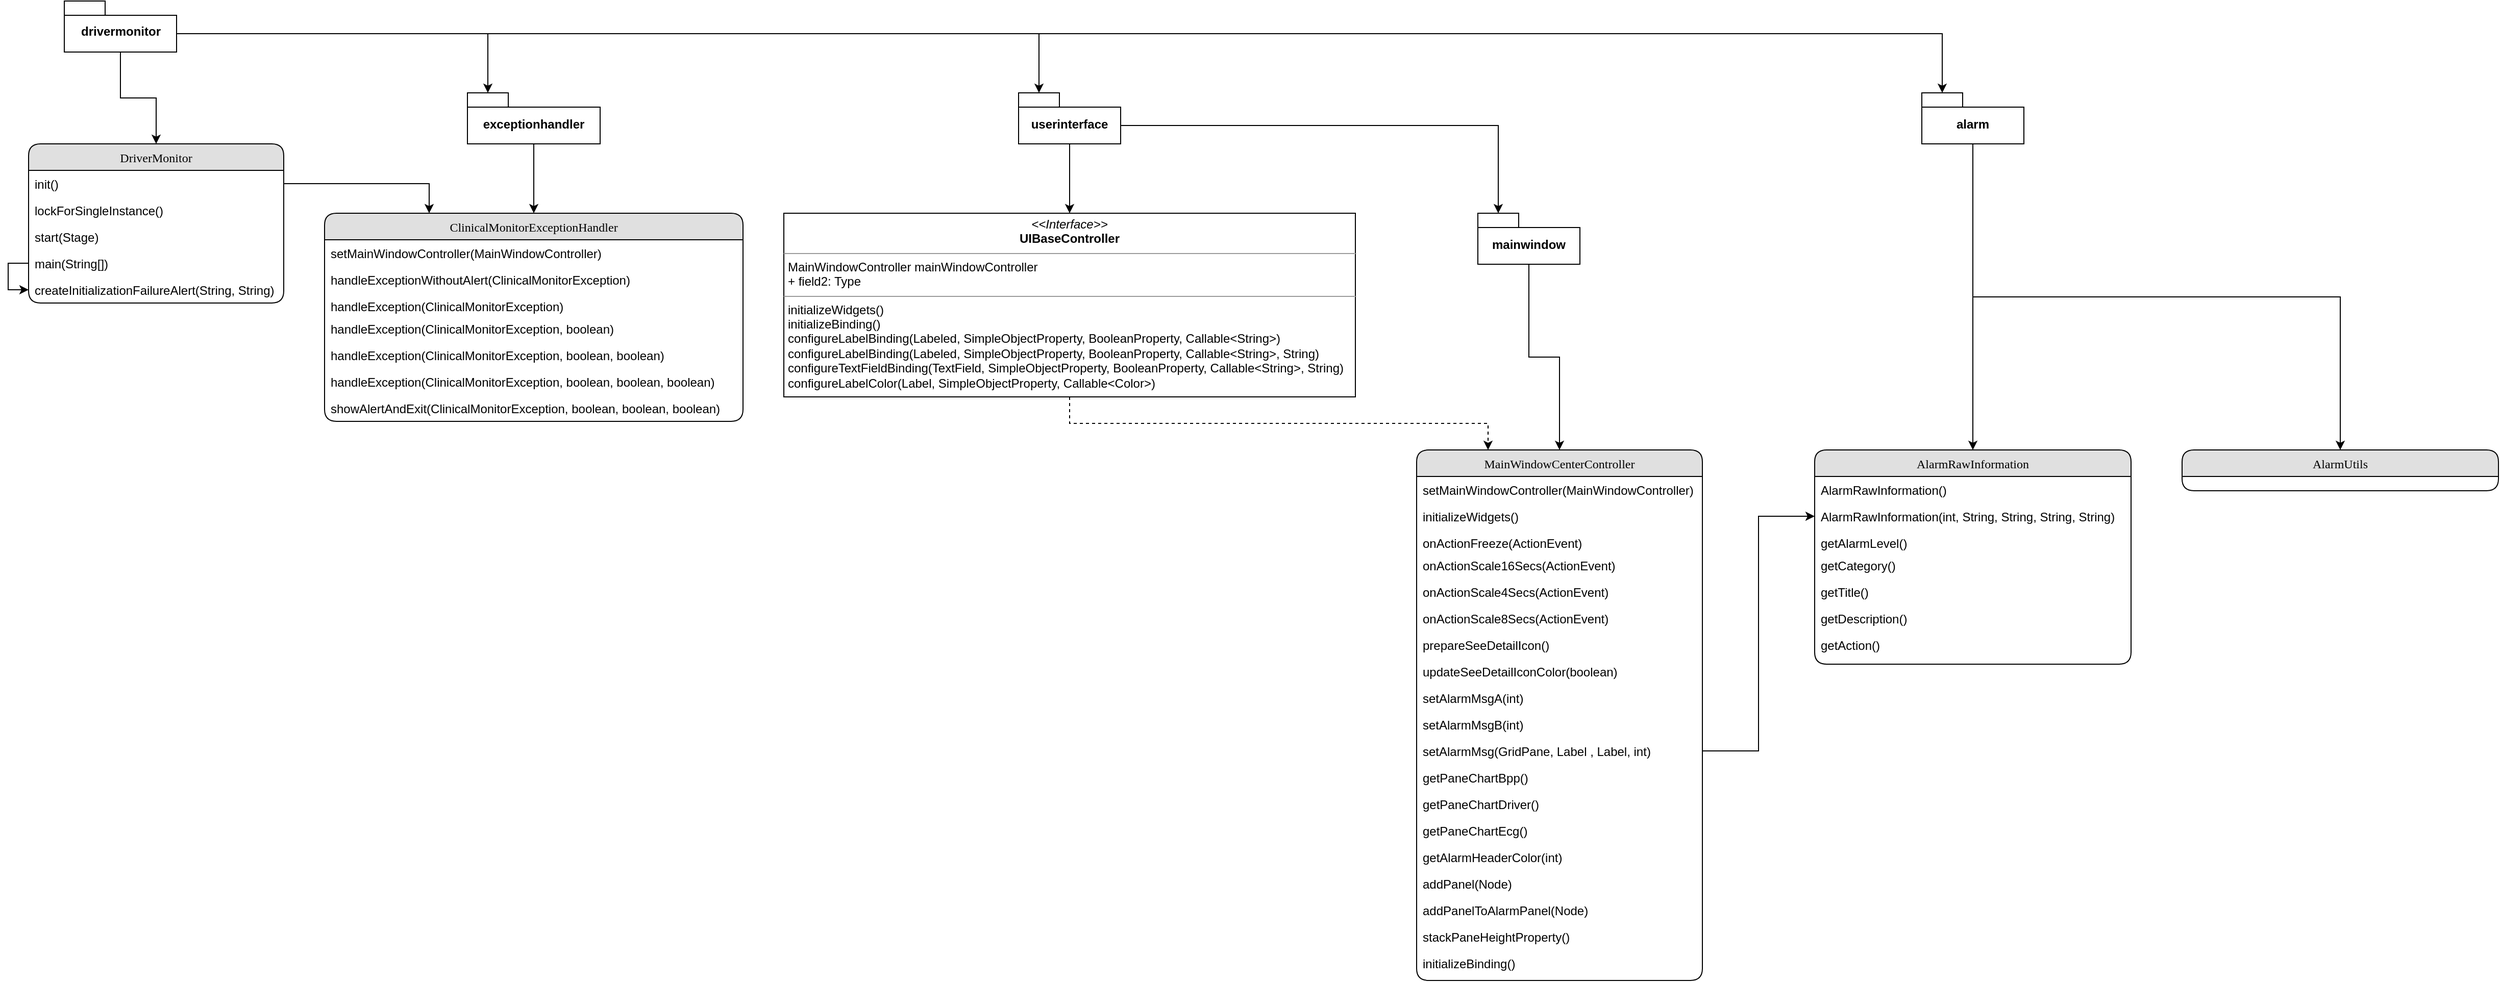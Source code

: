 <mxfile version="16.5.3" type="github">
  <diagram name="Page-1" id="b520641d-4fe3-3701-9064-5fc419738815">
    <mxGraphModel dx="1422" dy="762" grid="1" gridSize="10" guides="1" tooltips="1" connect="1" arrows="1" fold="1" page="1" pageScale="1" pageWidth="1100" pageHeight="850" background="none" math="0" shadow="0">
      <root>
        <mxCell id="0" />
        <mxCell id="1" parent="0" />
        <mxCell id="FI19ddVrxheyFL2yLddo-24" style="edgeStyle=orthogonalEdgeStyle;rounded=0;orthogonalLoop=1;jettySize=auto;html=1;exitX=0.5;exitY=1;exitDx=0;exitDy=0;exitPerimeter=0;entryX=0.5;entryY=0;entryDx=0;entryDy=0;" edge="1" parent="1" source="FI19ddVrxheyFL2yLddo-5" target="FI19ddVrxheyFL2yLddo-17">
          <mxGeometry relative="1" as="geometry" />
        </mxCell>
        <mxCell id="FI19ddVrxheyFL2yLddo-27" style="edgeStyle=orthogonalEdgeStyle;rounded=0;orthogonalLoop=1;jettySize=auto;html=1;exitX=0;exitY=0;exitDx=110;exitDy=32;exitPerimeter=0;entryX=0;entryY=0;entryDx=20;entryDy=0;entryPerimeter=0;" edge="1" parent="1" source="FI19ddVrxheyFL2yLddo-5" target="FI19ddVrxheyFL2yLddo-26">
          <mxGeometry relative="1" as="geometry" />
        </mxCell>
        <mxCell id="FI19ddVrxheyFL2yLddo-45" style="edgeStyle=orthogonalEdgeStyle;rounded=0;orthogonalLoop=1;jettySize=auto;html=1;exitX=0;exitY=0;exitDx=110;exitDy=32;exitPerimeter=0;entryX=0;entryY=0;entryDx=20;entryDy=0;entryPerimeter=0;fontColor=default;" edge="1" parent="1" source="FI19ddVrxheyFL2yLddo-5" target="FI19ddVrxheyFL2yLddo-38">
          <mxGeometry relative="1" as="geometry" />
        </mxCell>
        <mxCell id="FI19ddVrxheyFL2yLddo-99" style="edgeStyle=orthogonalEdgeStyle;rounded=0;orthogonalLoop=1;jettySize=auto;html=1;exitX=0;exitY=0;exitDx=110;exitDy=32;exitPerimeter=0;entryX=0;entryY=0;entryDx=20;entryDy=0;entryPerimeter=0;fontColor=default;" edge="1" parent="1" source="FI19ddVrxheyFL2yLddo-5" target="FI19ddVrxheyFL2yLddo-98">
          <mxGeometry relative="1" as="geometry" />
        </mxCell>
        <mxCell id="FI19ddVrxheyFL2yLddo-5" value="drivermonitor" style="shape=folder;fontStyle=1;spacingTop=10;tabWidth=40;tabHeight=14;tabPosition=left;html=1;" vertex="1" parent="1">
          <mxGeometry x="105" y="20" width="110" height="50" as="geometry" />
        </mxCell>
        <mxCell id="FI19ddVrxheyFL2yLddo-17" value="DriverMonitor" style="swimlane;fontStyle=0;childLayout=stackLayout;horizontal=1;startSize=26;fillColor=#e0e0e0;horizontalStack=0;resizeParent=1;resizeLast=0;collapsible=1;marginBottom=0;swimlaneFillColor=#ffffff;align=center;rounded=1;shadow=0;comic=0;labelBackgroundColor=none;strokeWidth=1;fontFamily=Verdana;fontSize=12" vertex="1" parent="1">
          <mxGeometry x="70" y="160" width="250" height="156" as="geometry">
            <mxRectangle x="30" y="120" width="130" height="50" as="alternateBounds" />
          </mxGeometry>
        </mxCell>
        <mxCell id="FI19ddVrxheyFL2yLddo-18" value="init()" style="text;html=1;strokeColor=none;fillColor=none;spacingLeft=4;spacingRight=4;whiteSpace=wrap;overflow=hidden;rotatable=0;points=[[0,0.5],[1,0.5]];portConstraint=eastwest;" vertex="1" parent="FI19ddVrxheyFL2yLddo-17">
          <mxGeometry y="26" width="250" height="26" as="geometry" />
        </mxCell>
        <mxCell id="FI19ddVrxheyFL2yLddo-19" value="lockForSingleInstance()" style="text;html=1;strokeColor=none;fillColor=none;spacingLeft=4;spacingRight=4;whiteSpace=wrap;overflow=hidden;rotatable=0;points=[[0,0.5],[1,0.5]];portConstraint=eastwest;" vertex="1" parent="FI19ddVrxheyFL2yLddo-17">
          <mxGeometry y="52" width="250" height="26" as="geometry" />
        </mxCell>
        <mxCell id="FI19ddVrxheyFL2yLddo-20" value="start(Stage)" style="text;html=1;strokeColor=none;fillColor=none;spacingLeft=4;spacingRight=4;whiteSpace=wrap;overflow=hidden;rotatable=0;points=[[0,0.5],[1,0.5]];portConstraint=eastwest;" vertex="1" parent="FI19ddVrxheyFL2yLddo-17">
          <mxGeometry y="78" width="250" height="26" as="geometry" />
        </mxCell>
        <mxCell id="FI19ddVrxheyFL2yLddo-25" style="edgeStyle=orthogonalEdgeStyle;rounded=0;orthogonalLoop=1;jettySize=auto;html=1;exitX=0;exitY=0.5;exitDx=0;exitDy=0;entryX=0;entryY=0.5;entryDx=0;entryDy=0;" edge="1" parent="FI19ddVrxheyFL2yLddo-17" source="FI19ddVrxheyFL2yLddo-22" target="FI19ddVrxheyFL2yLddo-23">
          <mxGeometry relative="1" as="geometry">
            <Array as="points">
              <mxPoint x="-20" y="117" />
              <mxPoint x="-20" y="143" />
            </Array>
          </mxGeometry>
        </mxCell>
        <mxCell id="FI19ddVrxheyFL2yLddo-22" value="main(String[])" style="text;html=1;strokeColor=none;fillColor=none;spacingLeft=4;spacingRight=4;whiteSpace=wrap;overflow=hidden;rotatable=0;points=[[0,0.5],[1,0.5]];portConstraint=eastwest;" vertex="1" parent="FI19ddVrxheyFL2yLddo-17">
          <mxGeometry y="104" width="250" height="26" as="geometry" />
        </mxCell>
        <mxCell id="FI19ddVrxheyFL2yLddo-23" value="createInitializationFailureAlert(String,&amp;nbsp;String)" style="text;html=1;strokeColor=none;fillColor=none;spacingLeft=4;spacingRight=4;whiteSpace=wrap;overflow=hidden;rotatable=0;points=[[0,0.5],[1,0.5]];portConstraint=eastwest;" vertex="1" parent="FI19ddVrxheyFL2yLddo-17">
          <mxGeometry y="130" width="250" height="26" as="geometry" />
        </mxCell>
        <mxCell id="FI19ddVrxheyFL2yLddo-36" style="edgeStyle=orthogonalEdgeStyle;rounded=0;orthogonalLoop=1;jettySize=auto;html=1;exitX=0.5;exitY=1;exitDx=0;exitDy=0;exitPerimeter=0;fontColor=default;" edge="1" parent="1" source="FI19ddVrxheyFL2yLddo-26" target="FI19ddVrxheyFL2yLddo-28">
          <mxGeometry relative="1" as="geometry" />
        </mxCell>
        <mxCell id="FI19ddVrxheyFL2yLddo-26" value="exceptionhandler" style="shape=folder;fontStyle=1;spacingTop=10;tabWidth=40;tabHeight=14;tabPosition=left;strokeColor=default;fillColor=default;fontColor=default;" vertex="1" parent="1">
          <mxGeometry x="500" y="110" width="130" height="50" as="geometry" />
        </mxCell>
        <mxCell id="FI19ddVrxheyFL2yLddo-28" value="ClinicalMonitorExceptionHandler" style="swimlane;fontStyle=0;childLayout=stackLayout;horizontal=1;startSize=26;fillColor=#e0e0e0;horizontalStack=0;resizeParent=1;resizeLast=0;collapsible=1;marginBottom=0;swimlaneFillColor=#ffffff;align=center;rounded=1;shadow=0;comic=0;labelBackgroundColor=none;strokeWidth=1;fontFamily=Verdana;fontSize=12" vertex="1" parent="1">
          <mxGeometry x="360" y="228" width="410" height="204" as="geometry">
            <mxRectangle x="30" y="120" width="130" height="50" as="alternateBounds" />
          </mxGeometry>
        </mxCell>
        <mxCell id="FI19ddVrxheyFL2yLddo-29" value="setMainWindowController(MainWindowController)" style="text;html=1;strokeColor=none;fillColor=none;spacingLeft=4;spacingRight=4;whiteSpace=wrap;overflow=hidden;rotatable=0;points=[[0,0.5],[1,0.5]];portConstraint=eastwest;" vertex="1" parent="FI19ddVrxheyFL2yLddo-28">
          <mxGeometry y="26" width="410" height="26" as="geometry" />
        </mxCell>
        <mxCell id="FI19ddVrxheyFL2yLddo-30" value="handleExceptionWithoutAlert(ClinicalMonitorException)" style="text;html=1;strokeColor=none;fillColor=none;spacingLeft=4;spacingRight=4;whiteSpace=wrap;overflow=hidden;rotatable=0;points=[[0,0.5],[1,0.5]];portConstraint=eastwest;" vertex="1" parent="FI19ddVrxheyFL2yLddo-28">
          <mxGeometry y="52" width="410" height="26" as="geometry" />
        </mxCell>
        <mxCell id="FI19ddVrxheyFL2yLddo-31" value="handleException(ClinicalMonitorException)" style="text;html=1;strokeColor=none;fillColor=none;spacingLeft=4;spacingRight=4;whiteSpace=wrap;overflow=hidden;rotatable=0;points=[[0,0.5],[1,0.5]];portConstraint=eastwest;" vertex="1" parent="FI19ddVrxheyFL2yLddo-28">
          <mxGeometry y="78" width="410" height="22" as="geometry" />
        </mxCell>
        <mxCell id="FI19ddVrxheyFL2yLddo-33" value="handleException(ClinicalMonitorException, boolean)" style="text;html=1;strokeColor=none;fillColor=none;spacingLeft=4;spacingRight=4;whiteSpace=wrap;overflow=hidden;rotatable=0;points=[[0,0.5],[1,0.5]];portConstraint=eastwest;" vertex="1" parent="FI19ddVrxheyFL2yLddo-28">
          <mxGeometry y="100" width="410" height="26" as="geometry" />
        </mxCell>
        <mxCell id="FI19ddVrxheyFL2yLddo-95" value="handleException(ClinicalMonitorException, boolean, boolean)" style="text;html=1;strokeColor=none;fillColor=none;spacingLeft=4;spacingRight=4;whiteSpace=wrap;overflow=hidden;rotatable=0;points=[[0,0.5],[1,0.5]];portConstraint=eastwest;" vertex="1" parent="FI19ddVrxheyFL2yLddo-28">
          <mxGeometry y="126" width="410" height="26" as="geometry" />
        </mxCell>
        <mxCell id="FI19ddVrxheyFL2yLddo-96" value="handleException(ClinicalMonitorException, boolean, boolean, boolean)" style="text;html=1;strokeColor=none;fillColor=none;spacingLeft=4;spacingRight=4;whiteSpace=wrap;overflow=hidden;rotatable=0;points=[[0,0.5],[1,0.5]];portConstraint=eastwest;" vertex="1" parent="FI19ddVrxheyFL2yLddo-28">
          <mxGeometry y="152" width="410" height="26" as="geometry" />
        </mxCell>
        <mxCell id="FI19ddVrxheyFL2yLddo-97" value="showAlertAndExit(ClinicalMonitorException, boolean, boolean, boolean)" style="text;html=1;strokeColor=none;fillColor=none;spacingLeft=4;spacingRight=4;whiteSpace=wrap;overflow=hidden;rotatable=0;points=[[0,0.5],[1,0.5]];portConstraint=eastwest;" vertex="1" parent="FI19ddVrxheyFL2yLddo-28">
          <mxGeometry y="178" width="410" height="26" as="geometry" />
        </mxCell>
        <mxCell id="FI19ddVrxheyFL2yLddo-37" style="edgeStyle=orthogonalEdgeStyle;rounded=0;orthogonalLoop=1;jettySize=auto;html=1;exitX=1;exitY=0.5;exitDx=0;exitDy=0;entryX=0.25;entryY=0;entryDx=0;entryDy=0;fontColor=default;" edge="1" parent="1" source="FI19ddVrxheyFL2yLddo-18" target="FI19ddVrxheyFL2yLddo-28">
          <mxGeometry relative="1" as="geometry" />
        </mxCell>
        <mxCell id="FI19ddVrxheyFL2yLddo-46" style="edgeStyle=orthogonalEdgeStyle;rounded=0;orthogonalLoop=1;jettySize=auto;html=1;exitX=0;exitY=0;exitDx=100;exitDy=32;exitPerimeter=0;entryX=0;entryY=0;entryDx=20;entryDy=0;entryPerimeter=0;fontColor=default;" edge="1" parent="1" source="FI19ddVrxheyFL2yLddo-38" target="FI19ddVrxheyFL2yLddo-39">
          <mxGeometry relative="1" as="geometry" />
        </mxCell>
        <mxCell id="FI19ddVrxheyFL2yLddo-69" style="edgeStyle=orthogonalEdgeStyle;rounded=0;orthogonalLoop=1;jettySize=auto;html=1;exitX=0.5;exitY=1;exitDx=0;exitDy=0;exitPerimeter=0;entryX=0.5;entryY=0;entryDx=0;entryDy=0;fontColor=default;" edge="1" parent="1" source="FI19ddVrxheyFL2yLddo-38" target="FI19ddVrxheyFL2yLddo-68">
          <mxGeometry relative="1" as="geometry" />
        </mxCell>
        <mxCell id="FI19ddVrxheyFL2yLddo-38" value="userinterface" style="shape=folder;fontStyle=1;spacingTop=10;tabWidth=40;tabHeight=14;tabPosition=left;strokeColor=default;fillColor=default;fontColor=default;" vertex="1" parent="1">
          <mxGeometry x="1040" y="110" width="100" height="50" as="geometry" />
        </mxCell>
        <mxCell id="FI19ddVrxheyFL2yLddo-47" style="edgeStyle=orthogonalEdgeStyle;rounded=0;orthogonalLoop=1;jettySize=auto;html=1;exitX=0.5;exitY=1;exitDx=0;exitDy=0;exitPerimeter=0;entryX=0.5;entryY=0;entryDx=0;entryDy=0;fontColor=default;" edge="1" parent="1" source="FI19ddVrxheyFL2yLddo-39" target="FI19ddVrxheyFL2yLddo-40">
          <mxGeometry relative="1" as="geometry" />
        </mxCell>
        <mxCell id="FI19ddVrxheyFL2yLddo-39" value="mainwindow" style="shape=folder;fontStyle=1;spacingTop=10;tabWidth=40;tabHeight=14;tabPosition=left;strokeColor=default;fillColor=default;fontColor=default;" vertex="1" parent="1">
          <mxGeometry x="1490" y="228" width="100" height="50" as="geometry" />
        </mxCell>
        <mxCell id="FI19ddVrxheyFL2yLddo-40" value="MainWindowCenterController" style="swimlane;fontStyle=0;childLayout=stackLayout;horizontal=1;startSize=26;fillColor=#e0e0e0;horizontalStack=0;resizeParent=1;resizeLast=0;collapsible=1;marginBottom=0;swimlaneFillColor=#ffffff;align=center;rounded=1;shadow=0;comic=0;labelBackgroundColor=none;strokeWidth=1;fontFamily=Verdana;fontSize=12" vertex="1" parent="1">
          <mxGeometry x="1430" y="460" width="280" height="520" as="geometry">
            <mxRectangle x="30" y="120" width="130" height="50" as="alternateBounds" />
          </mxGeometry>
        </mxCell>
        <mxCell id="FI19ddVrxheyFL2yLddo-41" value="setMainWindowController(MainWindowController)" style="text;html=1;strokeColor=none;fillColor=none;spacingLeft=4;spacingRight=4;whiteSpace=wrap;overflow=hidden;rotatable=0;points=[[0,0.5],[1,0.5]];portConstraint=eastwest;" vertex="1" parent="FI19ddVrxheyFL2yLddo-40">
          <mxGeometry y="26" width="280" height="26" as="geometry" />
        </mxCell>
        <mxCell id="FI19ddVrxheyFL2yLddo-42" value="initializeWidgets()" style="text;html=1;strokeColor=none;fillColor=none;spacingLeft=4;spacingRight=4;whiteSpace=wrap;overflow=hidden;rotatable=0;points=[[0,0.5],[1,0.5]];portConstraint=eastwest;" vertex="1" parent="FI19ddVrxheyFL2yLddo-40">
          <mxGeometry y="52" width="280" height="26" as="geometry" />
        </mxCell>
        <mxCell id="FI19ddVrxheyFL2yLddo-43" value="onActionFreeze(ActionEvent)" style="text;html=1;strokeColor=none;fillColor=none;spacingLeft=4;spacingRight=4;whiteSpace=wrap;overflow=hidden;rotatable=0;points=[[0,0.5],[1,0.5]];portConstraint=eastwest;" vertex="1" parent="FI19ddVrxheyFL2yLddo-40">
          <mxGeometry y="78" width="280" height="22" as="geometry" />
        </mxCell>
        <mxCell id="FI19ddVrxheyFL2yLddo-44" value="onActionScale16Secs(ActionEvent)" style="text;html=1;strokeColor=none;fillColor=none;spacingLeft=4;spacingRight=4;whiteSpace=wrap;overflow=hidden;rotatable=0;points=[[0,0.5],[1,0.5]];portConstraint=eastwest;" vertex="1" parent="FI19ddVrxheyFL2yLddo-40">
          <mxGeometry y="100" width="280" height="26" as="geometry" />
        </mxCell>
        <mxCell id="FI19ddVrxheyFL2yLddo-48" value="onActionScale4Secs(ActionEvent)" style="text;html=1;strokeColor=none;fillColor=none;spacingLeft=4;spacingRight=4;whiteSpace=wrap;overflow=hidden;rotatable=0;points=[[0,0.5],[1,0.5]];portConstraint=eastwest;" vertex="1" parent="FI19ddVrxheyFL2yLddo-40">
          <mxGeometry y="126" width="280" height="26" as="geometry" />
        </mxCell>
        <mxCell id="FI19ddVrxheyFL2yLddo-49" value="onActionScale8Secs(ActionEvent)" style="text;html=1;strokeColor=none;fillColor=none;spacingLeft=4;spacingRight=4;whiteSpace=wrap;overflow=hidden;rotatable=0;points=[[0,0.5],[1,0.5]];portConstraint=eastwest;" vertex="1" parent="FI19ddVrxheyFL2yLddo-40">
          <mxGeometry y="152" width="280" height="26" as="geometry" />
        </mxCell>
        <mxCell id="FI19ddVrxheyFL2yLddo-50" value="prepareSeeDetailIcon()" style="text;html=1;strokeColor=none;fillColor=none;spacingLeft=4;spacingRight=4;whiteSpace=wrap;overflow=hidden;rotatable=0;points=[[0,0.5],[1,0.5]];portConstraint=eastwest;" vertex="1" parent="FI19ddVrxheyFL2yLddo-40">
          <mxGeometry y="178" width="280" height="26" as="geometry" />
        </mxCell>
        <mxCell id="FI19ddVrxheyFL2yLddo-51" value="updateSeeDetailIconColor(boolean)" style="text;html=1;strokeColor=none;fillColor=none;spacingLeft=4;spacingRight=4;whiteSpace=wrap;overflow=hidden;rotatable=0;points=[[0,0.5],[1,0.5]];portConstraint=eastwest;" vertex="1" parent="FI19ddVrxheyFL2yLddo-40">
          <mxGeometry y="204" width="280" height="26" as="geometry" />
        </mxCell>
        <mxCell id="FI19ddVrxheyFL2yLddo-52" value="setAlarmMsgA(int)" style="text;html=1;strokeColor=none;fillColor=none;spacingLeft=4;spacingRight=4;whiteSpace=wrap;overflow=hidden;rotatable=0;points=[[0,0.5],[1,0.5]];portConstraint=eastwest;" vertex="1" parent="FI19ddVrxheyFL2yLddo-40">
          <mxGeometry y="230" width="280" height="26" as="geometry" />
        </mxCell>
        <mxCell id="FI19ddVrxheyFL2yLddo-53" value="setAlarmMsgB(int)" style="text;html=1;strokeColor=none;fillColor=none;spacingLeft=4;spacingRight=4;whiteSpace=wrap;overflow=hidden;rotatable=0;points=[[0,0.5],[1,0.5]];portConstraint=eastwest;" vertex="1" parent="FI19ddVrxheyFL2yLddo-40">
          <mxGeometry y="256" width="280" height="26" as="geometry" />
        </mxCell>
        <mxCell id="FI19ddVrxheyFL2yLddo-54" value="setAlarmMsg(GridPane, Label , Label, int)" style="text;html=1;strokeColor=none;fillColor=none;spacingLeft=4;spacingRight=4;whiteSpace=wrap;overflow=hidden;rotatable=0;points=[[0,0.5],[1,0.5]];portConstraint=eastwest;" vertex="1" parent="FI19ddVrxheyFL2yLddo-40">
          <mxGeometry y="282" width="280" height="26" as="geometry" />
        </mxCell>
        <mxCell id="FI19ddVrxheyFL2yLddo-55" value="getPaneChartBpp()" style="text;html=1;strokeColor=none;fillColor=none;spacingLeft=4;spacingRight=4;whiteSpace=wrap;overflow=hidden;rotatable=0;points=[[0,0.5],[1,0.5]];portConstraint=eastwest;" vertex="1" parent="FI19ddVrxheyFL2yLddo-40">
          <mxGeometry y="308" width="280" height="26" as="geometry" />
        </mxCell>
        <mxCell id="FI19ddVrxheyFL2yLddo-56" value="getPaneChartDriver()" style="text;html=1;strokeColor=none;fillColor=none;spacingLeft=4;spacingRight=4;whiteSpace=wrap;overflow=hidden;rotatable=0;points=[[0,0.5],[1,0.5]];portConstraint=eastwest;" vertex="1" parent="FI19ddVrxheyFL2yLddo-40">
          <mxGeometry y="334" width="280" height="26" as="geometry" />
        </mxCell>
        <mxCell id="FI19ddVrxheyFL2yLddo-57" value="getPaneChartEcg()" style="text;html=1;strokeColor=none;fillColor=none;spacingLeft=4;spacingRight=4;whiteSpace=wrap;overflow=hidden;rotatable=0;points=[[0,0.5],[1,0.5]];portConstraint=eastwest;" vertex="1" parent="FI19ddVrxheyFL2yLddo-40">
          <mxGeometry y="360" width="280" height="26" as="geometry" />
        </mxCell>
        <mxCell id="FI19ddVrxheyFL2yLddo-58" value="getAlarmHeaderColor(int)" style="text;html=1;strokeColor=none;fillColor=none;spacingLeft=4;spacingRight=4;whiteSpace=wrap;overflow=hidden;rotatable=0;points=[[0,0.5],[1,0.5]];portConstraint=eastwest;" vertex="1" parent="FI19ddVrxheyFL2yLddo-40">
          <mxGeometry y="386" width="280" height="26" as="geometry" />
        </mxCell>
        <mxCell id="FI19ddVrxheyFL2yLddo-59" value="addPanel(Node)" style="text;html=1;strokeColor=none;fillColor=none;spacingLeft=4;spacingRight=4;whiteSpace=wrap;overflow=hidden;rotatable=0;points=[[0,0.5],[1,0.5]];portConstraint=eastwest;" vertex="1" parent="FI19ddVrxheyFL2yLddo-40">
          <mxGeometry y="412" width="280" height="26" as="geometry" />
        </mxCell>
        <mxCell id="FI19ddVrxheyFL2yLddo-60" value="addPanelToAlarmPanel(Node)" style="text;html=1;strokeColor=none;fillColor=none;spacingLeft=4;spacingRight=4;whiteSpace=wrap;overflow=hidden;rotatable=0;points=[[0,0.5],[1,0.5]];portConstraint=eastwest;" vertex="1" parent="FI19ddVrxheyFL2yLddo-40">
          <mxGeometry y="438" width="280" height="26" as="geometry" />
        </mxCell>
        <mxCell id="FI19ddVrxheyFL2yLddo-61" value="stackPaneHeightProperty()" style="text;html=1;strokeColor=none;fillColor=none;spacingLeft=4;spacingRight=4;whiteSpace=wrap;overflow=hidden;rotatable=0;points=[[0,0.5],[1,0.5]];portConstraint=eastwest;" vertex="1" parent="FI19ddVrxheyFL2yLddo-40">
          <mxGeometry y="464" width="280" height="26" as="geometry" />
        </mxCell>
        <mxCell id="FI19ddVrxheyFL2yLddo-62" value="initializeBinding()" style="text;html=1;strokeColor=none;fillColor=none;spacingLeft=4;spacingRight=4;whiteSpace=wrap;overflow=hidden;rotatable=0;points=[[0,0.5],[1,0.5]];portConstraint=eastwest;" vertex="1" parent="FI19ddVrxheyFL2yLddo-40">
          <mxGeometry y="490" width="280" height="26" as="geometry" />
        </mxCell>
        <mxCell id="FI19ddVrxheyFL2yLddo-70" style="edgeStyle=orthogonalEdgeStyle;rounded=0;orthogonalLoop=1;jettySize=auto;html=1;exitX=0.5;exitY=1;exitDx=0;exitDy=0;entryX=0.25;entryY=0;entryDx=0;entryDy=0;fontColor=default;dashed=1;" edge="1" parent="1" source="FI19ddVrxheyFL2yLddo-68" target="FI19ddVrxheyFL2yLddo-40">
          <mxGeometry relative="1" as="geometry" />
        </mxCell>
        <mxCell id="FI19ddVrxheyFL2yLddo-68" value="&lt;p style=&quot;margin: 0px ; margin-top: 4px ; text-align: center&quot;&gt;&lt;i&gt;&amp;lt;&amp;lt;Interface&amp;gt;&amp;gt;&lt;/i&gt;&lt;br&gt;&lt;b&gt;UIBaseController&lt;/b&gt;&lt;br&gt;&lt;/p&gt;&lt;hr size=&quot;1&quot;&gt;&lt;p style=&quot;margin: 0px ; margin-left: 4px&quot;&gt;MainWindowController mainWindowController&lt;br&gt;+ field2: Type&lt;/p&gt;&lt;hr size=&quot;1&quot;&gt;&lt;p style=&quot;margin: 0px ; margin-left: 4px&quot;&gt;initializeWidgets()&lt;br&gt;initializeBinding()&lt;br&gt;configureLabelBinding(Labeled, SimpleObjectProperty, BooleanProperty, Callable&amp;lt;String&amp;gt;)&lt;br&gt;configureLabelBinding(Labeled, SimpleObjectProperty, BooleanProperty, Callable&amp;lt;String&amp;gt;, String)&lt;br&gt;configureTextFieldBinding(TextField, SimpleObjectProperty, BooleanProperty, Callable&amp;lt;String&amp;gt;, String)&lt;br&gt;configureLabelColor(Label, SimpleObjectProperty, Callable&amp;lt;Color&amp;gt;)&lt;br&gt;&lt;/p&gt;" style="verticalAlign=top;align=left;overflow=fill;fontSize=12;fontFamily=Helvetica;html=1;fontColor=default;strokeColor=default;fillColor=default;" vertex="1" parent="1">
          <mxGeometry x="810" y="228" width="560" height="180" as="geometry" />
        </mxCell>
        <mxCell id="FI19ddVrxheyFL2yLddo-120" style="edgeStyle=orthogonalEdgeStyle;rounded=0;orthogonalLoop=1;jettySize=auto;html=1;exitX=0.5;exitY=1;exitDx=0;exitDy=0;exitPerimeter=0;entryX=0.5;entryY=0;entryDx=0;entryDy=0;fontColor=default;" edge="1" parent="1" source="FI19ddVrxheyFL2yLddo-98" target="FI19ddVrxheyFL2yLddo-100">
          <mxGeometry relative="1" as="geometry" />
        </mxCell>
        <mxCell id="FI19ddVrxheyFL2yLddo-130" style="edgeStyle=orthogonalEdgeStyle;rounded=0;orthogonalLoop=1;jettySize=auto;html=1;exitX=0.5;exitY=1;exitDx=0;exitDy=0;exitPerimeter=0;fontColor=default;" edge="1" parent="1" source="FI19ddVrxheyFL2yLddo-98" target="FI19ddVrxheyFL2yLddo-122">
          <mxGeometry relative="1" as="geometry" />
        </mxCell>
        <mxCell id="FI19ddVrxheyFL2yLddo-98" value="alarm" style="shape=folder;fontStyle=1;spacingTop=10;tabWidth=40;tabHeight=14;tabPosition=left;strokeColor=default;fillColor=default;fontColor=default;" vertex="1" parent="1">
          <mxGeometry x="1925" y="110" width="100" height="50" as="geometry" />
        </mxCell>
        <mxCell id="FI19ddVrxheyFL2yLddo-100" value="AlarmRawInformation" style="swimlane;fontStyle=0;childLayout=stackLayout;horizontal=1;startSize=26;fillColor=#e0e0e0;horizontalStack=0;resizeParent=1;resizeLast=0;collapsible=1;marginBottom=0;swimlaneFillColor=#ffffff;align=center;rounded=1;shadow=0;comic=0;labelBackgroundColor=none;strokeWidth=1;fontFamily=Verdana;fontSize=12" vertex="1" parent="1">
          <mxGeometry x="1820" y="460" width="310" height="210" as="geometry">
            <mxRectangle x="30" y="120" width="130" height="50" as="alternateBounds" />
          </mxGeometry>
        </mxCell>
        <mxCell id="FI19ddVrxheyFL2yLddo-101" value="AlarmRawInformation()" style="text;html=1;strokeColor=none;fillColor=none;spacingLeft=4;spacingRight=4;whiteSpace=wrap;overflow=hidden;rotatable=0;points=[[0,0.5],[1,0.5]];portConstraint=eastwest;" vertex="1" parent="FI19ddVrxheyFL2yLddo-100">
          <mxGeometry y="26" width="310" height="26" as="geometry" />
        </mxCell>
        <mxCell id="FI19ddVrxheyFL2yLddo-102" value="AlarmRawInformation(int, String, String, String, String)" style="text;html=1;strokeColor=none;fillColor=none;spacingLeft=4;spacingRight=4;whiteSpace=wrap;overflow=hidden;rotatable=0;points=[[0,0.5],[1,0.5]];portConstraint=eastwest;" vertex="1" parent="FI19ddVrxheyFL2yLddo-100">
          <mxGeometry y="52" width="310" height="26" as="geometry" />
        </mxCell>
        <mxCell id="FI19ddVrxheyFL2yLddo-103" value="getAlarmLevel()" style="text;html=1;strokeColor=none;fillColor=none;spacingLeft=4;spacingRight=4;whiteSpace=wrap;overflow=hidden;rotatable=0;points=[[0,0.5],[1,0.5]];portConstraint=eastwest;" vertex="1" parent="FI19ddVrxheyFL2yLddo-100">
          <mxGeometry y="78" width="310" height="22" as="geometry" />
        </mxCell>
        <mxCell id="FI19ddVrxheyFL2yLddo-104" value="getCategory()" style="text;html=1;strokeColor=none;fillColor=none;spacingLeft=4;spacingRight=4;whiteSpace=wrap;overflow=hidden;rotatable=0;points=[[0,0.5],[1,0.5]];portConstraint=eastwest;" vertex="1" parent="FI19ddVrxheyFL2yLddo-100">
          <mxGeometry y="100" width="310" height="26" as="geometry" />
        </mxCell>
        <mxCell id="FI19ddVrxheyFL2yLddo-105" value="getTitle()" style="text;html=1;strokeColor=none;fillColor=none;spacingLeft=4;spacingRight=4;whiteSpace=wrap;overflow=hidden;rotatable=0;points=[[0,0.5],[1,0.5]];portConstraint=eastwest;" vertex="1" parent="FI19ddVrxheyFL2yLddo-100">
          <mxGeometry y="126" width="310" height="26" as="geometry" />
        </mxCell>
        <mxCell id="FI19ddVrxheyFL2yLddo-106" value="getDescription()" style="text;html=1;strokeColor=none;fillColor=none;spacingLeft=4;spacingRight=4;whiteSpace=wrap;overflow=hidden;rotatable=0;points=[[0,0.5],[1,0.5]];portConstraint=eastwest;" vertex="1" parent="FI19ddVrxheyFL2yLddo-100">
          <mxGeometry y="152" width="310" height="26" as="geometry" />
        </mxCell>
        <mxCell id="FI19ddVrxheyFL2yLddo-107" value="getAction()" style="text;html=1;strokeColor=none;fillColor=none;spacingLeft=4;spacingRight=4;whiteSpace=wrap;overflow=hidden;rotatable=0;points=[[0,0.5],[1,0.5]];portConstraint=eastwest;" vertex="1" parent="FI19ddVrxheyFL2yLddo-100">
          <mxGeometry y="178" width="310" height="26" as="geometry" />
        </mxCell>
        <mxCell id="FI19ddVrxheyFL2yLddo-121" style="edgeStyle=orthogonalEdgeStyle;rounded=0;orthogonalLoop=1;jettySize=auto;html=1;exitX=1;exitY=0.5;exitDx=0;exitDy=0;fontColor=default;" edge="1" parent="1" source="FI19ddVrxheyFL2yLddo-54" target="FI19ddVrxheyFL2yLddo-102">
          <mxGeometry relative="1" as="geometry" />
        </mxCell>
        <mxCell id="FI19ddVrxheyFL2yLddo-122" value="AlarmUtils" style="swimlane;fontStyle=0;childLayout=stackLayout;horizontal=1;startSize=26;fillColor=#e0e0e0;horizontalStack=0;resizeParent=1;resizeLast=0;collapsible=1;marginBottom=0;swimlaneFillColor=#ffffff;align=center;rounded=1;shadow=0;comic=0;labelBackgroundColor=none;strokeWidth=1;fontFamily=Verdana;fontSize=12" vertex="1" parent="1">
          <mxGeometry x="2180" y="460" width="310" height="40" as="geometry">
            <mxRectangle x="30" y="120" width="130" height="50" as="alternateBounds" />
          </mxGeometry>
        </mxCell>
      </root>
    </mxGraphModel>
  </diagram>
</mxfile>
